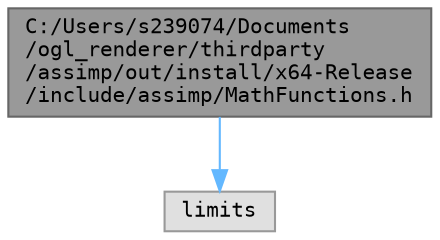digraph "C:/Users/s239074/Documents/ogl_renderer/thirdparty/assimp/out/install/x64-Release/include/assimp/MathFunctions.h"
{
 // LATEX_PDF_SIZE
  bgcolor="transparent";
  edge [fontname=Terminal,fontsize=10,labelfontname=Helvetica,labelfontsize=10];
  node [fontname=Terminal,fontsize=10,shape=box,height=0.2,width=0.4];
  Node1 [label="C:/Users/s239074/Documents\l/ogl_renderer/thirdparty\l/assimp/out/install/x64-Release\l/include/assimp/MathFunctions.h",height=0.2,width=0.4,color="gray40", fillcolor="grey60", style="filled", fontcolor="black",tooltip="Implementation of math utility functions."];
  Node1 -> Node2 [color="steelblue1",style="solid"];
  Node2 [label="limits",height=0.2,width=0.4,color="grey60", fillcolor="#E0E0E0", style="filled",tooltip=" "];
}
